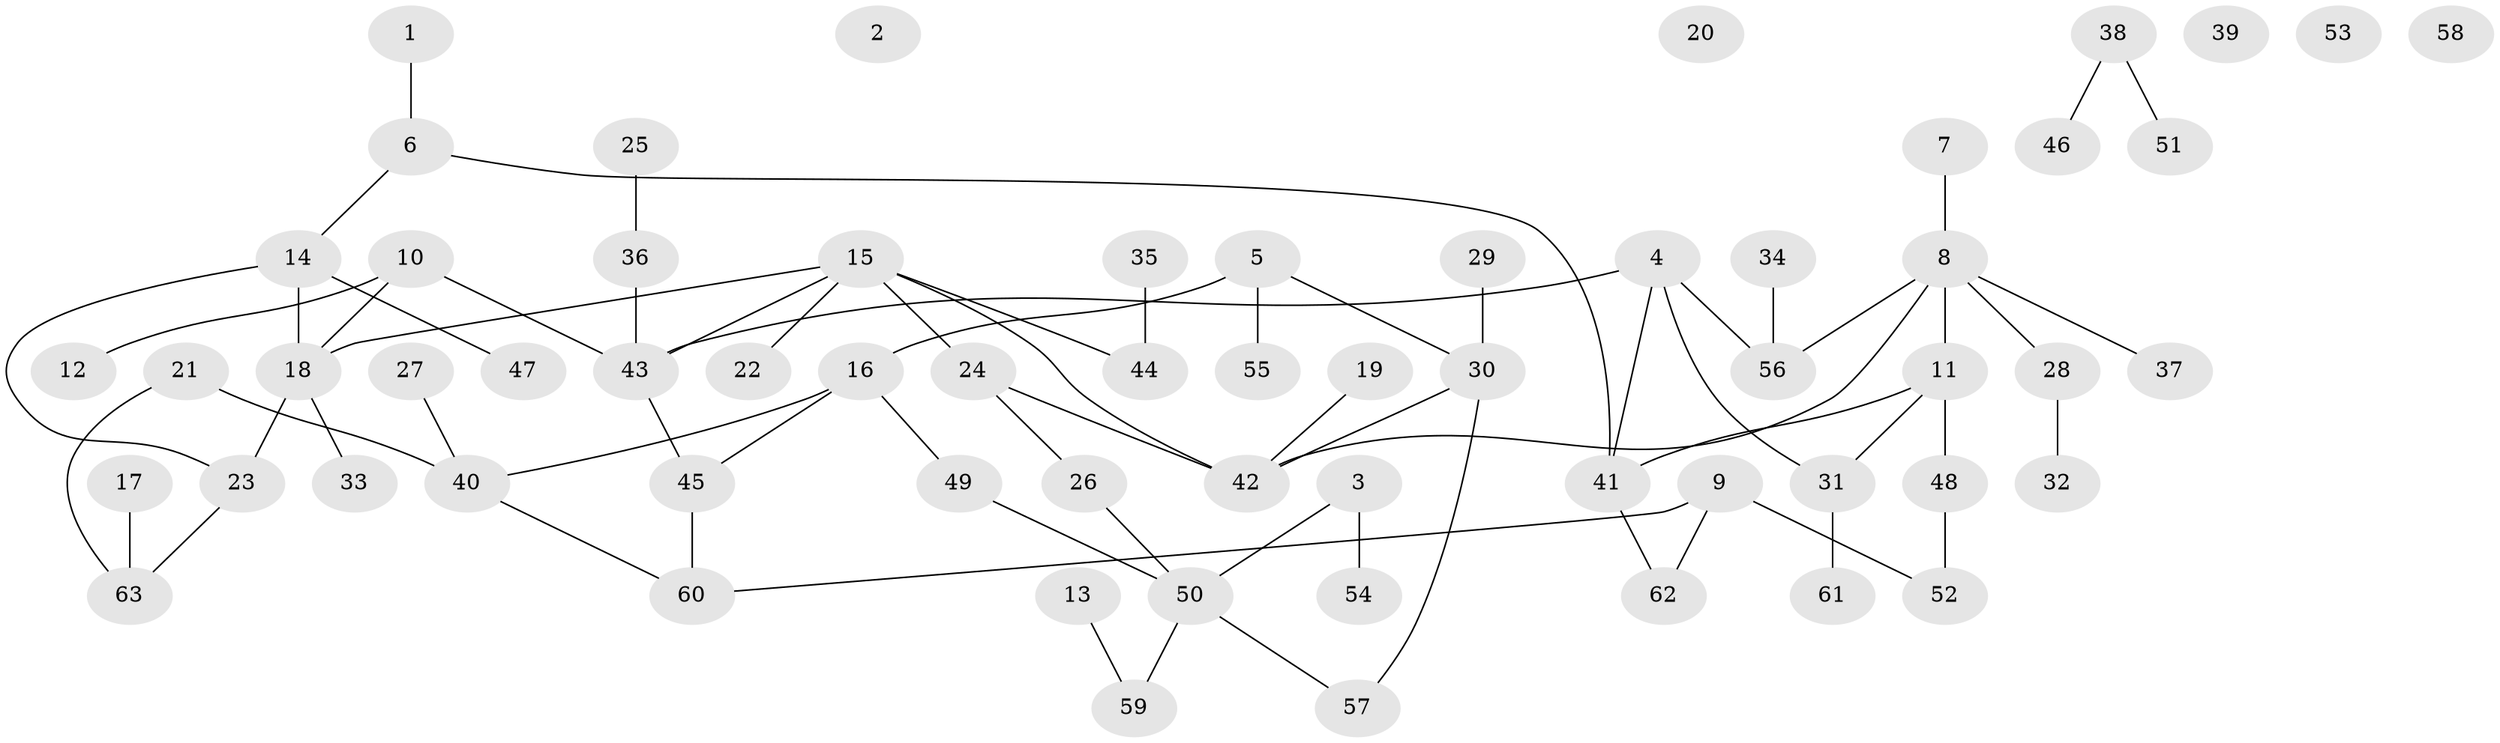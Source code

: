 // Generated by graph-tools (version 1.1) at 2025/25/03/09/25 03:25:14]
// undirected, 63 vertices, 70 edges
graph export_dot {
graph [start="1"]
  node [color=gray90,style=filled];
  1;
  2;
  3;
  4;
  5;
  6;
  7;
  8;
  9;
  10;
  11;
  12;
  13;
  14;
  15;
  16;
  17;
  18;
  19;
  20;
  21;
  22;
  23;
  24;
  25;
  26;
  27;
  28;
  29;
  30;
  31;
  32;
  33;
  34;
  35;
  36;
  37;
  38;
  39;
  40;
  41;
  42;
  43;
  44;
  45;
  46;
  47;
  48;
  49;
  50;
  51;
  52;
  53;
  54;
  55;
  56;
  57;
  58;
  59;
  60;
  61;
  62;
  63;
  1 -- 6;
  3 -- 50;
  3 -- 54;
  4 -- 31;
  4 -- 41;
  4 -- 43;
  4 -- 56;
  5 -- 16;
  5 -- 30;
  5 -- 55;
  6 -- 14;
  6 -- 41;
  7 -- 8;
  8 -- 11;
  8 -- 28;
  8 -- 37;
  8 -- 42;
  8 -- 56;
  9 -- 52;
  9 -- 60;
  9 -- 62;
  10 -- 12;
  10 -- 18;
  10 -- 43;
  11 -- 31;
  11 -- 41;
  11 -- 48;
  13 -- 59;
  14 -- 18;
  14 -- 23;
  14 -- 47;
  15 -- 18;
  15 -- 22;
  15 -- 24;
  15 -- 42;
  15 -- 43;
  15 -- 44;
  16 -- 40;
  16 -- 45;
  16 -- 49;
  17 -- 63;
  18 -- 23;
  18 -- 33;
  19 -- 42;
  21 -- 40;
  21 -- 63;
  23 -- 63;
  24 -- 26;
  24 -- 42;
  25 -- 36;
  26 -- 50;
  27 -- 40;
  28 -- 32;
  29 -- 30;
  30 -- 42;
  30 -- 57;
  31 -- 61;
  34 -- 56;
  35 -- 44;
  36 -- 43;
  38 -- 46;
  38 -- 51;
  40 -- 60;
  41 -- 62;
  43 -- 45;
  45 -- 60;
  48 -- 52;
  49 -- 50;
  50 -- 57;
  50 -- 59;
}
